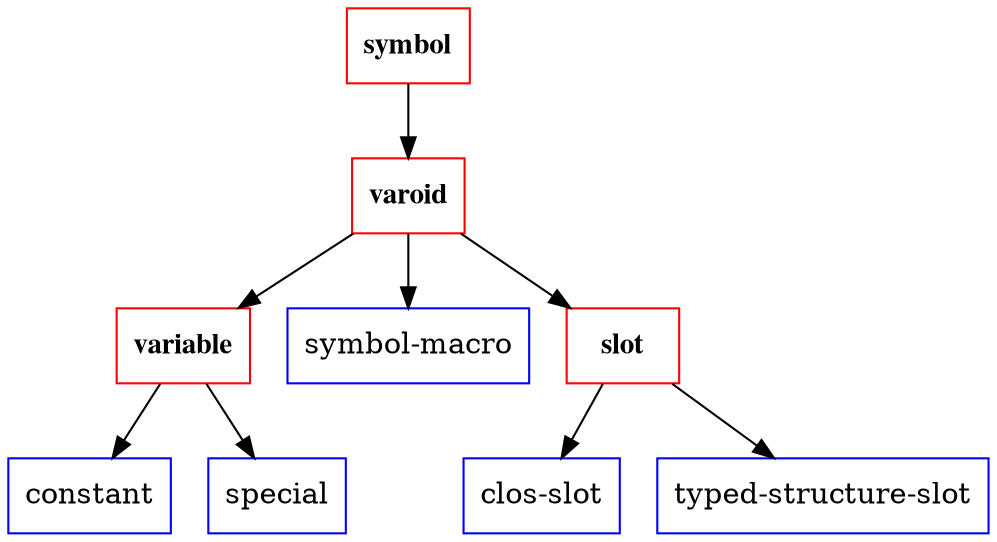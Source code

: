 strict digraph
{
  rankdir = TD;
  node [ shape = box color = blue ]

  symbol [ color = red fontname = "times bold" ]
  varoid [ color = red fontname = "times bold" ]
  symbol -> varoid

  variable [ color = red fontname = "times bold" ]
  varoid -> variable -> { constant special }

  varoid -> "symbol-macro"

  slot [ color = red fontname = "times bold" ]
  varoid -> slot -> { "clos-slot" "typed-structure-slot" }
}
